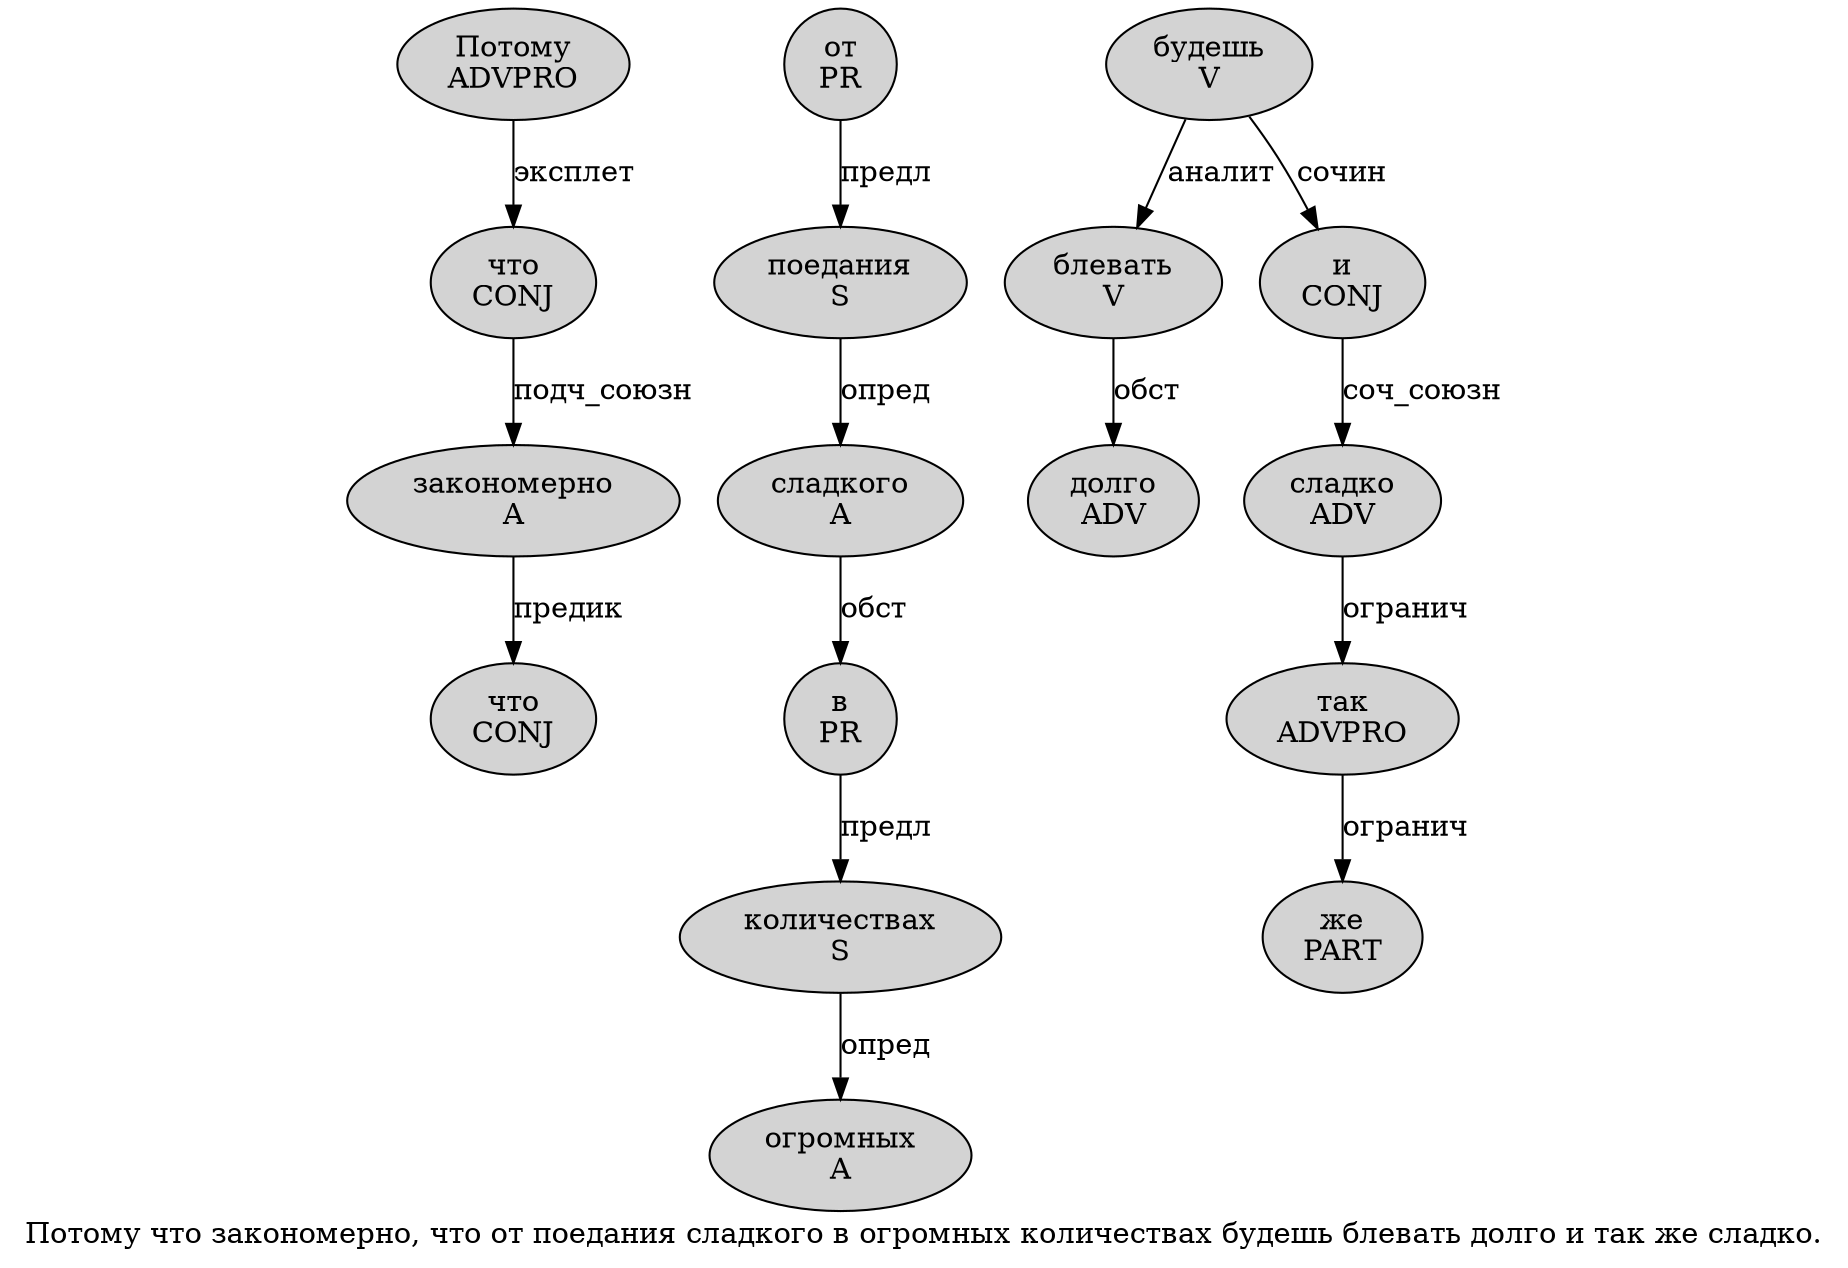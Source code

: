 digraph SENTENCE_2414 {
	graph [label="Потому что закономерно, что от поедания сладкого в огромных количествах будешь блевать долго и так же сладко."]
	node [style=filled]
		0 [label="Потому
ADVPRO" color="" fillcolor=lightgray penwidth=1 shape=ellipse]
		1 [label="что
CONJ" color="" fillcolor=lightgray penwidth=1 shape=ellipse]
		2 [label="закономерно
A" color="" fillcolor=lightgray penwidth=1 shape=ellipse]
		4 [label="что
CONJ" color="" fillcolor=lightgray penwidth=1 shape=ellipse]
		5 [label="от
PR" color="" fillcolor=lightgray penwidth=1 shape=ellipse]
		6 [label="поедания
S" color="" fillcolor=lightgray penwidth=1 shape=ellipse]
		7 [label="сладкого
A" color="" fillcolor=lightgray penwidth=1 shape=ellipse]
		8 [label="в
PR" color="" fillcolor=lightgray penwidth=1 shape=ellipse]
		9 [label="огромных
A" color="" fillcolor=lightgray penwidth=1 shape=ellipse]
		10 [label="количествах
S" color="" fillcolor=lightgray penwidth=1 shape=ellipse]
		11 [label="будешь
V" color="" fillcolor=lightgray penwidth=1 shape=ellipse]
		12 [label="блевать
V" color="" fillcolor=lightgray penwidth=1 shape=ellipse]
		13 [label="долго
ADV" color="" fillcolor=lightgray penwidth=1 shape=ellipse]
		14 [label="и
CONJ" color="" fillcolor=lightgray penwidth=1 shape=ellipse]
		15 [label="так
ADVPRO" color="" fillcolor=lightgray penwidth=1 shape=ellipse]
		16 [label="же
PART" color="" fillcolor=lightgray penwidth=1 shape=ellipse]
		17 [label="сладко
ADV" color="" fillcolor=lightgray penwidth=1 shape=ellipse]
			15 -> 16 [label="огранич"]
			6 -> 7 [label="опред"]
			11 -> 12 [label="аналит"]
			11 -> 14 [label="сочин"]
			17 -> 15 [label="огранич"]
			5 -> 6 [label="предл"]
			14 -> 17 [label="соч_союзн"]
			0 -> 1 [label="эксплет"]
			7 -> 8 [label="обст"]
			2 -> 4 [label="предик"]
			1 -> 2 [label="подч_союзн"]
			10 -> 9 [label="опред"]
			8 -> 10 [label="предл"]
			12 -> 13 [label="обст"]
}